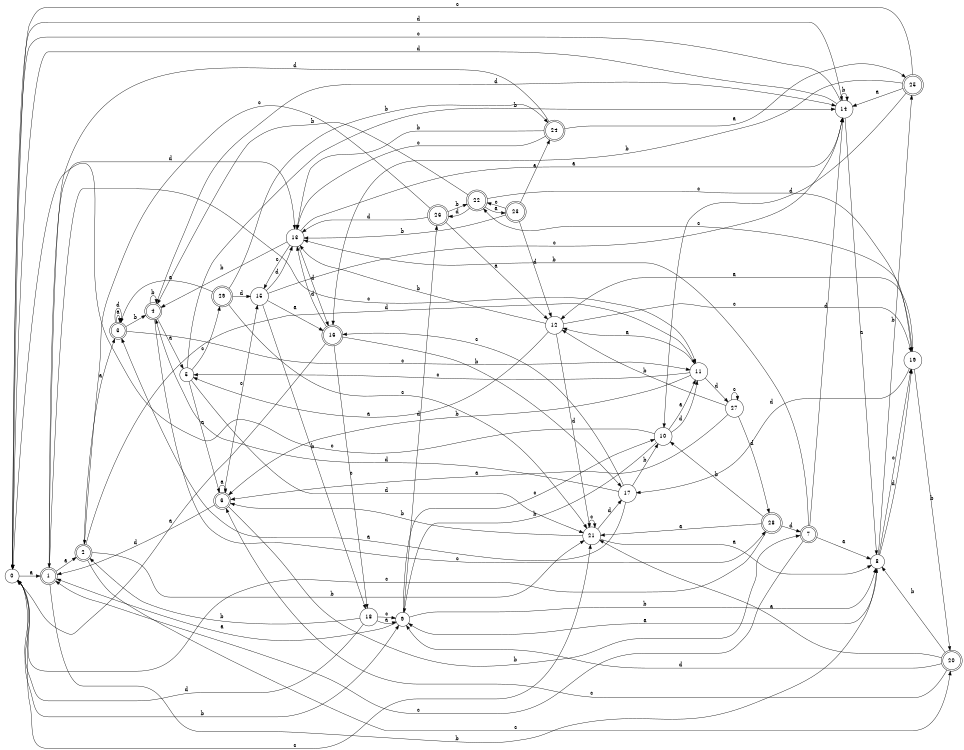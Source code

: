 digraph n24_10 {
__start0 [label="" shape="none"];

rankdir=LR;
size="8,5";

s0 [style="filled", color="black", fillcolor="white" shape="circle", label="0"];
s1 [style="rounded,filled", color="black", fillcolor="white" shape="doublecircle", label="1"];
s2 [style="rounded,filled", color="black", fillcolor="white" shape="doublecircle", label="2"];
s3 [style="rounded,filled", color="black", fillcolor="white" shape="doublecircle", label="3"];
s4 [style="rounded,filled", color="black", fillcolor="white" shape="doublecircle", label="4"];
s5 [style="filled", color="black", fillcolor="white" shape="circle", label="5"];
s6 [style="rounded,filled", color="black", fillcolor="white" shape="doublecircle", label="6"];
s7 [style="rounded,filled", color="black", fillcolor="white" shape="doublecircle", label="7"];
s8 [style="filled", color="black", fillcolor="white" shape="circle", label="8"];
s9 [style="filled", color="black", fillcolor="white" shape="circle", label="9"];
s10 [style="filled", color="black", fillcolor="white" shape="circle", label="10"];
s11 [style="filled", color="black", fillcolor="white" shape="circle", label="11"];
s12 [style="filled", color="black", fillcolor="white" shape="circle", label="12"];
s13 [style="filled", color="black", fillcolor="white" shape="circle", label="13"];
s14 [style="filled", color="black", fillcolor="white" shape="circle", label="14"];
s15 [style="filled", color="black", fillcolor="white" shape="circle", label="15"];
s16 [style="rounded,filled", color="black", fillcolor="white" shape="doublecircle", label="16"];
s17 [style="filled", color="black", fillcolor="white" shape="circle", label="17"];
s18 [style="filled", color="black", fillcolor="white" shape="circle", label="18"];
s19 [style="filled", color="black", fillcolor="white" shape="circle", label="19"];
s20 [style="rounded,filled", color="black", fillcolor="white" shape="doublecircle", label="20"];
s21 [style="filled", color="black", fillcolor="white" shape="circle", label="21"];
s22 [style="rounded,filled", color="black", fillcolor="white" shape="doublecircle", label="22"];
s23 [style="rounded,filled", color="black", fillcolor="white" shape="doublecircle", label="23"];
s24 [style="rounded,filled", color="black", fillcolor="white" shape="doublecircle", label="24"];
s25 [style="rounded,filled", color="black", fillcolor="white" shape="doublecircle", label="25"];
s26 [style="rounded,filled", color="black", fillcolor="white" shape="doublecircle", label="26"];
s27 [style="filled", color="black", fillcolor="white" shape="circle", label="27"];
s28 [style="rounded,filled", color="black", fillcolor="white" shape="doublecircle", label="28"];
s29 [style="rounded,filled", color="black", fillcolor="white" shape="doublecircle", label="29"];
s0 -> s1 [label="a"];
s0 -> s9 [label="b"];
s0 -> s21 [label="c"];
s0 -> s14 [label="d"];
s1 -> s2 [label="a"];
s1 -> s8 [label="b"];
s1 -> s11 [label="c"];
s1 -> s13 [label="d"];
s2 -> s3 [label="a"];
s2 -> s21 [label="b"];
s2 -> s20 [label="c"];
s2 -> s11 [label="d"];
s3 -> s3 [label="a"];
s3 -> s4 [label="b"];
s3 -> s11 [label="c"];
s3 -> s3 [label="d"];
s4 -> s5 [label="a"];
s4 -> s4 [label="b"];
s4 -> s28 [label="c"];
s4 -> s14 [label="d"];
s5 -> s6 [label="a"];
s5 -> s14 [label="b"];
s5 -> s29 [label="c"];
s5 -> s21 [label="d"];
s6 -> s6 [label="a"];
s6 -> s7 [label="b"];
s6 -> s15 [label="c"];
s6 -> s1 [label="d"];
s7 -> s8 [label="a"];
s7 -> s13 [label="b"];
s7 -> s1 [label="c"];
s7 -> s14 [label="d"];
s8 -> s9 [label="a"];
s8 -> s25 [label="b"];
s8 -> s19 [label="c"];
s8 -> s19 [label="d"];
s9 -> s1 [label="a"];
s9 -> s8 [label="b"];
s9 -> s10 [label="c"];
s9 -> s26 [label="d"];
s10 -> s11 [label="a"];
s10 -> s9 [label="b"];
s10 -> s0 [label="c"];
s10 -> s11 [label="d"];
s11 -> s12 [label="a"];
s11 -> s6 [label="b"];
s11 -> s5 [label="c"];
s11 -> s27 [label="d"];
s12 -> s5 [label="a"];
s12 -> s13 [label="b"];
s12 -> s19 [label="c"];
s12 -> s21 [label="d"];
s13 -> s14 [label="a"];
s13 -> s4 [label="b"];
s13 -> s15 [label="c"];
s13 -> s16 [label="d"];
s14 -> s8 [label="a"];
s14 -> s14 [label="b"];
s14 -> s0 [label="c"];
s14 -> s0 [label="d"];
s15 -> s16 [label="a"];
s15 -> s18 [label="b"];
s15 -> s14 [label="c"];
s15 -> s13 [label="d"];
s16 -> s0 [label="a"];
s16 -> s17 [label="b"];
s16 -> s18 [label="c"];
s16 -> s13 [label="d"];
s17 -> s3 [label="a"];
s17 -> s10 [label="b"];
s17 -> s16 [label="c"];
s17 -> s4 [label="d"];
s18 -> s9 [label="a"];
s18 -> s2 [label="b"];
s18 -> s9 [label="c"];
s18 -> s0 [label="d"];
s19 -> s12 [label="a"];
s19 -> s20 [label="b"];
s19 -> s22 [label="c"];
s19 -> s17 [label="d"];
s20 -> s21 [label="a"];
s20 -> s8 [label="b"];
s20 -> s6 [label="c"];
s20 -> s9 [label="d"];
s21 -> s8 [label="a"];
s21 -> s6 [label="b"];
s21 -> s21 [label="c"];
s21 -> s17 [label="d"];
s22 -> s23 [label="a"];
s22 -> s4 [label="b"];
s22 -> s19 [label="c"];
s22 -> s26 [label="d"];
s23 -> s24 [label="a"];
s23 -> s13 [label="b"];
s23 -> s22 [label="c"];
s23 -> s12 [label="d"];
s24 -> s25 [label="a"];
s24 -> s13 [label="b"];
s24 -> s13 [label="c"];
s24 -> s1 [label="d"];
s25 -> s14 [label="a"];
s25 -> s16 [label="b"];
s25 -> s0 [label="c"];
s25 -> s10 [label="d"];
s26 -> s12 [label="a"];
s26 -> s22 [label="b"];
s26 -> s2 [label="c"];
s26 -> s13 [label="d"];
s27 -> s6 [label="a"];
s27 -> s12 [label="b"];
s27 -> s27 [label="c"];
s27 -> s28 [label="d"];
s28 -> s21 [label="a"];
s28 -> s10 [label="b"];
s28 -> s0 [label="c"];
s28 -> s7 [label="d"];
s29 -> s3 [label="a"];
s29 -> s24 [label="b"];
s29 -> s21 [label="c"];
s29 -> s15 [label="d"];

}